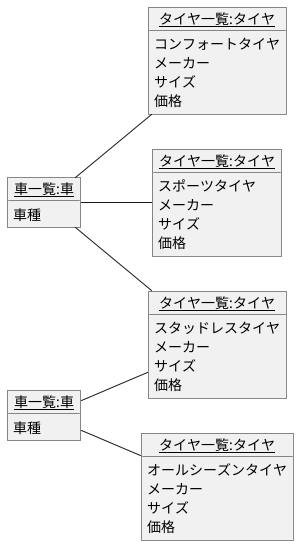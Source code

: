 @startuml 演習
    left to right direction
    object "<u>車一覧:車</u>" as car1{
        車種
    }
    object "<u>車一覧:車</u>" as car2{
        車種
    }
    object "<u>タイヤ一覧:タイヤ</u>" as tire1{
        オールシーズンタイヤ
        メーカー
        サイズ
        価格
    }
    object "<u>タイヤ一覧:タイヤ</u>" as tire2{
        スタッドレスタイヤ
        メーカー
        サイズ
        価格
    }
        object "<u>タイヤ一覧:タイヤ</u>" as tire3{
        コンフォートタイヤ
        メーカー
        サイズ
        価格
    }
        object "<u>タイヤ一覧:タイヤ</u>" as tire4{
        スポーツタイヤ
        メーカー
        サイズ
        価格
    }
    car1 -- tire2
    car1 -- tire3
    car1 -- tire4
    car2 -- tire1 
    car2 -- tire2

@enduml